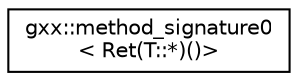 digraph "Graphical Class Hierarchy"
{
  edge [fontname="Helvetica",fontsize="10",labelfontname="Helvetica",labelfontsize="10"];
  node [fontname="Helvetica",fontsize="10",shape=record];
  rankdir="LR";
  Node1 [label="gxx::method_signature0\l\< Ret(T::*)()\>",height=0.2,width=0.4,color="black", fillcolor="white", style="filled",URL="$structgxx_1_1method__signature0_3_01Ret_07T_1_1_5_08_07_08_4.html"];
}
